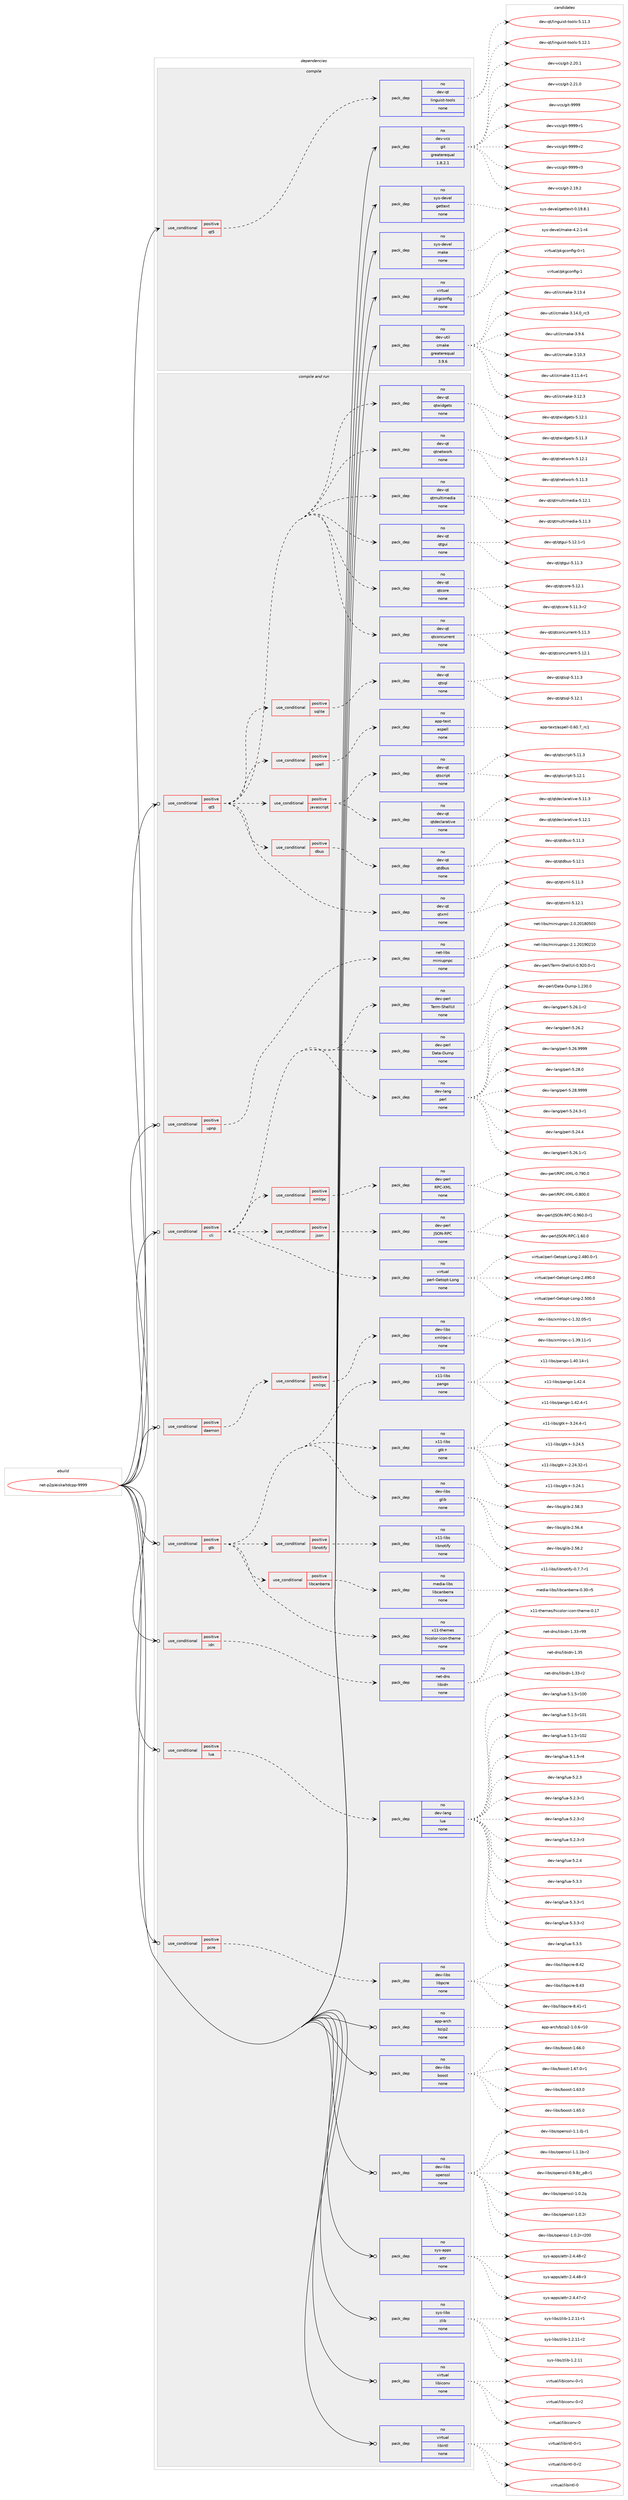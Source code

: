 digraph prolog {

# *************
# Graph options
# *************

newrank=true;
concentrate=true;
compound=true;
graph [rankdir=LR,fontname=Helvetica,fontsize=10,ranksep=1.5];#, ranksep=2.5, nodesep=0.2];
edge  [arrowhead=vee];
node  [fontname=Helvetica,fontsize=10];

# **********
# The ebuild
# **********

subgraph cluster_leftcol {
color=gray;
rank=same;
label=<<i>ebuild</i>>;
id [label="net-p2p/eiskaltdcpp-9999", color=red, width=4, href="../net-p2p/eiskaltdcpp-9999.svg"];
}

# ****************
# The dependencies
# ****************

subgraph cluster_midcol {
color=gray;
label=<<i>dependencies</i>>;
subgraph cluster_compile {
fillcolor="#eeeeee";
style=filled;
label=<<i>compile</i>>;
subgraph cond449995 {
dependency1675478 [label=<<TABLE BORDER="0" CELLBORDER="1" CELLSPACING="0" CELLPADDING="4"><TR><TD ROWSPAN="3" CELLPADDING="10">use_conditional</TD></TR><TR><TD>positive</TD></TR><TR><TD>qt5</TD></TR></TABLE>>, shape=none, color=red];
subgraph pack1198102 {
dependency1675479 [label=<<TABLE BORDER="0" CELLBORDER="1" CELLSPACING="0" CELLPADDING="4" WIDTH="220"><TR><TD ROWSPAN="6" CELLPADDING="30">pack_dep</TD></TR><TR><TD WIDTH="110">no</TD></TR><TR><TD>dev-qt</TD></TR><TR><TD>linguist-tools</TD></TR><TR><TD>none</TD></TR><TR><TD></TD></TR></TABLE>>, shape=none, color=blue];
}
dependency1675478:e -> dependency1675479:w [weight=20,style="dashed",arrowhead="vee"];
}
id:e -> dependency1675478:w [weight=20,style="solid",arrowhead="vee"];
subgraph pack1198103 {
dependency1675480 [label=<<TABLE BORDER="0" CELLBORDER="1" CELLSPACING="0" CELLPADDING="4" WIDTH="220"><TR><TD ROWSPAN="6" CELLPADDING="30">pack_dep</TD></TR><TR><TD WIDTH="110">no</TD></TR><TR><TD>dev-util</TD></TR><TR><TD>cmake</TD></TR><TR><TD>greaterequal</TD></TR><TR><TD>3.9.6</TD></TR></TABLE>>, shape=none, color=blue];
}
id:e -> dependency1675480:w [weight=20,style="solid",arrowhead="vee"];
subgraph pack1198104 {
dependency1675481 [label=<<TABLE BORDER="0" CELLBORDER="1" CELLSPACING="0" CELLPADDING="4" WIDTH="220"><TR><TD ROWSPAN="6" CELLPADDING="30">pack_dep</TD></TR><TR><TD WIDTH="110">no</TD></TR><TR><TD>dev-vcs</TD></TR><TR><TD>git</TD></TR><TR><TD>greaterequal</TD></TR><TR><TD>1.8.2.1</TD></TR></TABLE>>, shape=none, color=blue];
}
id:e -> dependency1675481:w [weight=20,style="solid",arrowhead="vee"];
subgraph pack1198105 {
dependency1675482 [label=<<TABLE BORDER="0" CELLBORDER="1" CELLSPACING="0" CELLPADDING="4" WIDTH="220"><TR><TD ROWSPAN="6" CELLPADDING="30">pack_dep</TD></TR><TR><TD WIDTH="110">no</TD></TR><TR><TD>sys-devel</TD></TR><TR><TD>gettext</TD></TR><TR><TD>none</TD></TR><TR><TD></TD></TR></TABLE>>, shape=none, color=blue];
}
id:e -> dependency1675482:w [weight=20,style="solid",arrowhead="vee"];
subgraph pack1198106 {
dependency1675483 [label=<<TABLE BORDER="0" CELLBORDER="1" CELLSPACING="0" CELLPADDING="4" WIDTH="220"><TR><TD ROWSPAN="6" CELLPADDING="30">pack_dep</TD></TR><TR><TD WIDTH="110">no</TD></TR><TR><TD>sys-devel</TD></TR><TR><TD>make</TD></TR><TR><TD>none</TD></TR><TR><TD></TD></TR></TABLE>>, shape=none, color=blue];
}
id:e -> dependency1675483:w [weight=20,style="solid",arrowhead="vee"];
subgraph pack1198107 {
dependency1675484 [label=<<TABLE BORDER="0" CELLBORDER="1" CELLSPACING="0" CELLPADDING="4" WIDTH="220"><TR><TD ROWSPAN="6" CELLPADDING="30">pack_dep</TD></TR><TR><TD WIDTH="110">no</TD></TR><TR><TD>virtual</TD></TR><TR><TD>pkgconfig</TD></TR><TR><TD>none</TD></TR><TR><TD></TD></TR></TABLE>>, shape=none, color=blue];
}
id:e -> dependency1675484:w [weight=20,style="solid",arrowhead="vee"];
}
subgraph cluster_compileandrun {
fillcolor="#eeeeee";
style=filled;
label=<<i>compile and run</i>>;
subgraph cond449996 {
dependency1675485 [label=<<TABLE BORDER="0" CELLBORDER="1" CELLSPACING="0" CELLPADDING="4"><TR><TD ROWSPAN="3" CELLPADDING="10">use_conditional</TD></TR><TR><TD>positive</TD></TR><TR><TD>cli</TD></TR></TABLE>>, shape=none, color=red];
subgraph pack1198108 {
dependency1675486 [label=<<TABLE BORDER="0" CELLBORDER="1" CELLSPACING="0" CELLPADDING="4" WIDTH="220"><TR><TD ROWSPAN="6" CELLPADDING="30">pack_dep</TD></TR><TR><TD WIDTH="110">no</TD></TR><TR><TD>dev-lang</TD></TR><TR><TD>perl</TD></TR><TR><TD>none</TD></TR><TR><TD></TD></TR></TABLE>>, shape=none, color=blue];
}
dependency1675485:e -> dependency1675486:w [weight=20,style="dashed",arrowhead="vee"];
subgraph pack1198109 {
dependency1675487 [label=<<TABLE BORDER="0" CELLBORDER="1" CELLSPACING="0" CELLPADDING="4" WIDTH="220"><TR><TD ROWSPAN="6" CELLPADDING="30">pack_dep</TD></TR><TR><TD WIDTH="110">no</TD></TR><TR><TD>dev-perl</TD></TR><TR><TD>Data-Dump</TD></TR><TR><TD>none</TD></TR><TR><TD></TD></TR></TABLE>>, shape=none, color=blue];
}
dependency1675485:e -> dependency1675487:w [weight=20,style="dashed",arrowhead="vee"];
subgraph pack1198110 {
dependency1675488 [label=<<TABLE BORDER="0" CELLBORDER="1" CELLSPACING="0" CELLPADDING="4" WIDTH="220"><TR><TD ROWSPAN="6" CELLPADDING="30">pack_dep</TD></TR><TR><TD WIDTH="110">no</TD></TR><TR><TD>dev-perl</TD></TR><TR><TD>Term-ShellUI</TD></TR><TR><TD>none</TD></TR><TR><TD></TD></TR></TABLE>>, shape=none, color=blue];
}
dependency1675485:e -> dependency1675488:w [weight=20,style="dashed",arrowhead="vee"];
subgraph pack1198111 {
dependency1675489 [label=<<TABLE BORDER="0" CELLBORDER="1" CELLSPACING="0" CELLPADDING="4" WIDTH="220"><TR><TD ROWSPAN="6" CELLPADDING="30">pack_dep</TD></TR><TR><TD WIDTH="110">no</TD></TR><TR><TD>virtual</TD></TR><TR><TD>perl-Getopt-Long</TD></TR><TR><TD>none</TD></TR><TR><TD></TD></TR></TABLE>>, shape=none, color=blue];
}
dependency1675485:e -> dependency1675489:w [weight=20,style="dashed",arrowhead="vee"];
subgraph cond449997 {
dependency1675490 [label=<<TABLE BORDER="0" CELLBORDER="1" CELLSPACING="0" CELLPADDING="4"><TR><TD ROWSPAN="3" CELLPADDING="10">use_conditional</TD></TR><TR><TD>positive</TD></TR><TR><TD>json</TD></TR></TABLE>>, shape=none, color=red];
subgraph pack1198112 {
dependency1675491 [label=<<TABLE BORDER="0" CELLBORDER="1" CELLSPACING="0" CELLPADDING="4" WIDTH="220"><TR><TD ROWSPAN="6" CELLPADDING="30">pack_dep</TD></TR><TR><TD WIDTH="110">no</TD></TR><TR><TD>dev-perl</TD></TR><TR><TD>JSON-RPC</TD></TR><TR><TD>none</TD></TR><TR><TD></TD></TR></TABLE>>, shape=none, color=blue];
}
dependency1675490:e -> dependency1675491:w [weight=20,style="dashed",arrowhead="vee"];
}
dependency1675485:e -> dependency1675490:w [weight=20,style="dashed",arrowhead="vee"];
subgraph cond449998 {
dependency1675492 [label=<<TABLE BORDER="0" CELLBORDER="1" CELLSPACING="0" CELLPADDING="4"><TR><TD ROWSPAN="3" CELLPADDING="10">use_conditional</TD></TR><TR><TD>positive</TD></TR><TR><TD>xmlrpc</TD></TR></TABLE>>, shape=none, color=red];
subgraph pack1198113 {
dependency1675493 [label=<<TABLE BORDER="0" CELLBORDER="1" CELLSPACING="0" CELLPADDING="4" WIDTH="220"><TR><TD ROWSPAN="6" CELLPADDING="30">pack_dep</TD></TR><TR><TD WIDTH="110">no</TD></TR><TR><TD>dev-perl</TD></TR><TR><TD>RPC-XML</TD></TR><TR><TD>none</TD></TR><TR><TD></TD></TR></TABLE>>, shape=none, color=blue];
}
dependency1675492:e -> dependency1675493:w [weight=20,style="dashed",arrowhead="vee"];
}
dependency1675485:e -> dependency1675492:w [weight=20,style="dashed",arrowhead="vee"];
}
id:e -> dependency1675485:w [weight=20,style="solid",arrowhead="odotvee"];
subgraph cond449999 {
dependency1675494 [label=<<TABLE BORDER="0" CELLBORDER="1" CELLSPACING="0" CELLPADDING="4"><TR><TD ROWSPAN="3" CELLPADDING="10">use_conditional</TD></TR><TR><TD>positive</TD></TR><TR><TD>daemon</TD></TR></TABLE>>, shape=none, color=red];
subgraph cond450000 {
dependency1675495 [label=<<TABLE BORDER="0" CELLBORDER="1" CELLSPACING="0" CELLPADDING="4"><TR><TD ROWSPAN="3" CELLPADDING="10">use_conditional</TD></TR><TR><TD>positive</TD></TR><TR><TD>xmlrpc</TD></TR></TABLE>>, shape=none, color=red];
subgraph pack1198114 {
dependency1675496 [label=<<TABLE BORDER="0" CELLBORDER="1" CELLSPACING="0" CELLPADDING="4" WIDTH="220"><TR><TD ROWSPAN="6" CELLPADDING="30">pack_dep</TD></TR><TR><TD WIDTH="110">no</TD></TR><TR><TD>dev-libs</TD></TR><TR><TD>xmlrpc-c</TD></TR><TR><TD>none</TD></TR><TR><TD></TD></TR></TABLE>>, shape=none, color=blue];
}
dependency1675495:e -> dependency1675496:w [weight=20,style="dashed",arrowhead="vee"];
}
dependency1675494:e -> dependency1675495:w [weight=20,style="dashed",arrowhead="vee"];
}
id:e -> dependency1675494:w [weight=20,style="solid",arrowhead="odotvee"];
subgraph cond450001 {
dependency1675497 [label=<<TABLE BORDER="0" CELLBORDER="1" CELLSPACING="0" CELLPADDING="4"><TR><TD ROWSPAN="3" CELLPADDING="10">use_conditional</TD></TR><TR><TD>positive</TD></TR><TR><TD>gtk</TD></TR></TABLE>>, shape=none, color=red];
subgraph pack1198115 {
dependency1675498 [label=<<TABLE BORDER="0" CELLBORDER="1" CELLSPACING="0" CELLPADDING="4" WIDTH="220"><TR><TD ROWSPAN="6" CELLPADDING="30">pack_dep</TD></TR><TR><TD WIDTH="110">no</TD></TR><TR><TD>dev-libs</TD></TR><TR><TD>glib</TD></TR><TR><TD>none</TD></TR><TR><TD></TD></TR></TABLE>>, shape=none, color=blue];
}
dependency1675497:e -> dependency1675498:w [weight=20,style="dashed",arrowhead="vee"];
subgraph pack1198116 {
dependency1675499 [label=<<TABLE BORDER="0" CELLBORDER="1" CELLSPACING="0" CELLPADDING="4" WIDTH="220"><TR><TD ROWSPAN="6" CELLPADDING="30">pack_dep</TD></TR><TR><TD WIDTH="110">no</TD></TR><TR><TD>x11-libs</TD></TR><TR><TD>gtk+</TD></TR><TR><TD>none</TD></TR><TR><TD></TD></TR></TABLE>>, shape=none, color=blue];
}
dependency1675497:e -> dependency1675499:w [weight=20,style="dashed",arrowhead="vee"];
subgraph pack1198117 {
dependency1675500 [label=<<TABLE BORDER="0" CELLBORDER="1" CELLSPACING="0" CELLPADDING="4" WIDTH="220"><TR><TD ROWSPAN="6" CELLPADDING="30">pack_dep</TD></TR><TR><TD WIDTH="110">no</TD></TR><TR><TD>x11-libs</TD></TR><TR><TD>pango</TD></TR><TR><TD>none</TD></TR><TR><TD></TD></TR></TABLE>>, shape=none, color=blue];
}
dependency1675497:e -> dependency1675500:w [weight=20,style="dashed",arrowhead="vee"];
subgraph pack1198118 {
dependency1675501 [label=<<TABLE BORDER="0" CELLBORDER="1" CELLSPACING="0" CELLPADDING="4" WIDTH="220"><TR><TD ROWSPAN="6" CELLPADDING="30">pack_dep</TD></TR><TR><TD WIDTH="110">no</TD></TR><TR><TD>x11-themes</TD></TR><TR><TD>hicolor-icon-theme</TD></TR><TR><TD>none</TD></TR><TR><TD></TD></TR></TABLE>>, shape=none, color=blue];
}
dependency1675497:e -> dependency1675501:w [weight=20,style="dashed",arrowhead="vee"];
subgraph cond450002 {
dependency1675502 [label=<<TABLE BORDER="0" CELLBORDER="1" CELLSPACING="0" CELLPADDING="4"><TR><TD ROWSPAN="3" CELLPADDING="10">use_conditional</TD></TR><TR><TD>positive</TD></TR><TR><TD>libcanberra</TD></TR></TABLE>>, shape=none, color=red];
subgraph pack1198119 {
dependency1675503 [label=<<TABLE BORDER="0" CELLBORDER="1" CELLSPACING="0" CELLPADDING="4" WIDTH="220"><TR><TD ROWSPAN="6" CELLPADDING="30">pack_dep</TD></TR><TR><TD WIDTH="110">no</TD></TR><TR><TD>media-libs</TD></TR><TR><TD>libcanberra</TD></TR><TR><TD>none</TD></TR><TR><TD></TD></TR></TABLE>>, shape=none, color=blue];
}
dependency1675502:e -> dependency1675503:w [weight=20,style="dashed",arrowhead="vee"];
}
dependency1675497:e -> dependency1675502:w [weight=20,style="dashed",arrowhead="vee"];
subgraph cond450003 {
dependency1675504 [label=<<TABLE BORDER="0" CELLBORDER="1" CELLSPACING="0" CELLPADDING="4"><TR><TD ROWSPAN="3" CELLPADDING="10">use_conditional</TD></TR><TR><TD>positive</TD></TR><TR><TD>libnotify</TD></TR></TABLE>>, shape=none, color=red];
subgraph pack1198120 {
dependency1675505 [label=<<TABLE BORDER="0" CELLBORDER="1" CELLSPACING="0" CELLPADDING="4" WIDTH="220"><TR><TD ROWSPAN="6" CELLPADDING="30">pack_dep</TD></TR><TR><TD WIDTH="110">no</TD></TR><TR><TD>x11-libs</TD></TR><TR><TD>libnotify</TD></TR><TR><TD>none</TD></TR><TR><TD></TD></TR></TABLE>>, shape=none, color=blue];
}
dependency1675504:e -> dependency1675505:w [weight=20,style="dashed",arrowhead="vee"];
}
dependency1675497:e -> dependency1675504:w [weight=20,style="dashed",arrowhead="vee"];
}
id:e -> dependency1675497:w [weight=20,style="solid",arrowhead="odotvee"];
subgraph cond450004 {
dependency1675506 [label=<<TABLE BORDER="0" CELLBORDER="1" CELLSPACING="0" CELLPADDING="4"><TR><TD ROWSPAN="3" CELLPADDING="10">use_conditional</TD></TR><TR><TD>positive</TD></TR><TR><TD>idn</TD></TR></TABLE>>, shape=none, color=red];
subgraph pack1198121 {
dependency1675507 [label=<<TABLE BORDER="0" CELLBORDER="1" CELLSPACING="0" CELLPADDING="4" WIDTH="220"><TR><TD ROWSPAN="6" CELLPADDING="30">pack_dep</TD></TR><TR><TD WIDTH="110">no</TD></TR><TR><TD>net-dns</TD></TR><TR><TD>libidn</TD></TR><TR><TD>none</TD></TR><TR><TD></TD></TR></TABLE>>, shape=none, color=blue];
}
dependency1675506:e -> dependency1675507:w [weight=20,style="dashed",arrowhead="vee"];
}
id:e -> dependency1675506:w [weight=20,style="solid",arrowhead="odotvee"];
subgraph cond450005 {
dependency1675508 [label=<<TABLE BORDER="0" CELLBORDER="1" CELLSPACING="0" CELLPADDING="4"><TR><TD ROWSPAN="3" CELLPADDING="10">use_conditional</TD></TR><TR><TD>positive</TD></TR><TR><TD>lua</TD></TR></TABLE>>, shape=none, color=red];
subgraph pack1198122 {
dependency1675509 [label=<<TABLE BORDER="0" CELLBORDER="1" CELLSPACING="0" CELLPADDING="4" WIDTH="220"><TR><TD ROWSPAN="6" CELLPADDING="30">pack_dep</TD></TR><TR><TD WIDTH="110">no</TD></TR><TR><TD>dev-lang</TD></TR><TR><TD>lua</TD></TR><TR><TD>none</TD></TR><TR><TD></TD></TR></TABLE>>, shape=none, color=blue];
}
dependency1675508:e -> dependency1675509:w [weight=20,style="dashed",arrowhead="vee"];
}
id:e -> dependency1675508:w [weight=20,style="solid",arrowhead="odotvee"];
subgraph cond450006 {
dependency1675510 [label=<<TABLE BORDER="0" CELLBORDER="1" CELLSPACING="0" CELLPADDING="4"><TR><TD ROWSPAN="3" CELLPADDING="10">use_conditional</TD></TR><TR><TD>positive</TD></TR><TR><TD>pcre</TD></TR></TABLE>>, shape=none, color=red];
subgraph pack1198123 {
dependency1675511 [label=<<TABLE BORDER="0" CELLBORDER="1" CELLSPACING="0" CELLPADDING="4" WIDTH="220"><TR><TD ROWSPAN="6" CELLPADDING="30">pack_dep</TD></TR><TR><TD WIDTH="110">no</TD></TR><TR><TD>dev-libs</TD></TR><TR><TD>libpcre</TD></TR><TR><TD>none</TD></TR><TR><TD></TD></TR></TABLE>>, shape=none, color=blue];
}
dependency1675510:e -> dependency1675511:w [weight=20,style="dashed",arrowhead="vee"];
}
id:e -> dependency1675510:w [weight=20,style="solid",arrowhead="odotvee"];
subgraph cond450007 {
dependency1675512 [label=<<TABLE BORDER="0" CELLBORDER="1" CELLSPACING="0" CELLPADDING="4"><TR><TD ROWSPAN="3" CELLPADDING="10">use_conditional</TD></TR><TR><TD>positive</TD></TR><TR><TD>qt5</TD></TR></TABLE>>, shape=none, color=red];
subgraph pack1198124 {
dependency1675513 [label=<<TABLE BORDER="0" CELLBORDER="1" CELLSPACING="0" CELLPADDING="4" WIDTH="220"><TR><TD ROWSPAN="6" CELLPADDING="30">pack_dep</TD></TR><TR><TD WIDTH="110">no</TD></TR><TR><TD>dev-qt</TD></TR><TR><TD>qtconcurrent</TD></TR><TR><TD>none</TD></TR><TR><TD></TD></TR></TABLE>>, shape=none, color=blue];
}
dependency1675512:e -> dependency1675513:w [weight=20,style="dashed",arrowhead="vee"];
subgraph pack1198125 {
dependency1675514 [label=<<TABLE BORDER="0" CELLBORDER="1" CELLSPACING="0" CELLPADDING="4" WIDTH="220"><TR><TD ROWSPAN="6" CELLPADDING="30">pack_dep</TD></TR><TR><TD WIDTH="110">no</TD></TR><TR><TD>dev-qt</TD></TR><TR><TD>qtcore</TD></TR><TR><TD>none</TD></TR><TR><TD></TD></TR></TABLE>>, shape=none, color=blue];
}
dependency1675512:e -> dependency1675514:w [weight=20,style="dashed",arrowhead="vee"];
subgraph pack1198126 {
dependency1675515 [label=<<TABLE BORDER="0" CELLBORDER="1" CELLSPACING="0" CELLPADDING="4" WIDTH="220"><TR><TD ROWSPAN="6" CELLPADDING="30">pack_dep</TD></TR><TR><TD WIDTH="110">no</TD></TR><TR><TD>dev-qt</TD></TR><TR><TD>qtgui</TD></TR><TR><TD>none</TD></TR><TR><TD></TD></TR></TABLE>>, shape=none, color=blue];
}
dependency1675512:e -> dependency1675515:w [weight=20,style="dashed",arrowhead="vee"];
subgraph pack1198127 {
dependency1675516 [label=<<TABLE BORDER="0" CELLBORDER="1" CELLSPACING="0" CELLPADDING="4" WIDTH="220"><TR><TD ROWSPAN="6" CELLPADDING="30">pack_dep</TD></TR><TR><TD WIDTH="110">no</TD></TR><TR><TD>dev-qt</TD></TR><TR><TD>qtmultimedia</TD></TR><TR><TD>none</TD></TR><TR><TD></TD></TR></TABLE>>, shape=none, color=blue];
}
dependency1675512:e -> dependency1675516:w [weight=20,style="dashed",arrowhead="vee"];
subgraph pack1198128 {
dependency1675517 [label=<<TABLE BORDER="0" CELLBORDER="1" CELLSPACING="0" CELLPADDING="4" WIDTH="220"><TR><TD ROWSPAN="6" CELLPADDING="30">pack_dep</TD></TR><TR><TD WIDTH="110">no</TD></TR><TR><TD>dev-qt</TD></TR><TR><TD>qtnetwork</TD></TR><TR><TD>none</TD></TR><TR><TD></TD></TR></TABLE>>, shape=none, color=blue];
}
dependency1675512:e -> dependency1675517:w [weight=20,style="dashed",arrowhead="vee"];
subgraph pack1198129 {
dependency1675518 [label=<<TABLE BORDER="0" CELLBORDER="1" CELLSPACING="0" CELLPADDING="4" WIDTH="220"><TR><TD ROWSPAN="6" CELLPADDING="30">pack_dep</TD></TR><TR><TD WIDTH="110">no</TD></TR><TR><TD>dev-qt</TD></TR><TR><TD>qtwidgets</TD></TR><TR><TD>none</TD></TR><TR><TD></TD></TR></TABLE>>, shape=none, color=blue];
}
dependency1675512:e -> dependency1675518:w [weight=20,style="dashed",arrowhead="vee"];
subgraph pack1198130 {
dependency1675519 [label=<<TABLE BORDER="0" CELLBORDER="1" CELLSPACING="0" CELLPADDING="4" WIDTH="220"><TR><TD ROWSPAN="6" CELLPADDING="30">pack_dep</TD></TR><TR><TD WIDTH="110">no</TD></TR><TR><TD>dev-qt</TD></TR><TR><TD>qtxml</TD></TR><TR><TD>none</TD></TR><TR><TD></TD></TR></TABLE>>, shape=none, color=blue];
}
dependency1675512:e -> dependency1675519:w [weight=20,style="dashed",arrowhead="vee"];
subgraph cond450008 {
dependency1675520 [label=<<TABLE BORDER="0" CELLBORDER="1" CELLSPACING="0" CELLPADDING="4"><TR><TD ROWSPAN="3" CELLPADDING="10">use_conditional</TD></TR><TR><TD>positive</TD></TR><TR><TD>dbus</TD></TR></TABLE>>, shape=none, color=red];
subgraph pack1198131 {
dependency1675521 [label=<<TABLE BORDER="0" CELLBORDER="1" CELLSPACING="0" CELLPADDING="4" WIDTH="220"><TR><TD ROWSPAN="6" CELLPADDING="30">pack_dep</TD></TR><TR><TD WIDTH="110">no</TD></TR><TR><TD>dev-qt</TD></TR><TR><TD>qtdbus</TD></TR><TR><TD>none</TD></TR><TR><TD></TD></TR></TABLE>>, shape=none, color=blue];
}
dependency1675520:e -> dependency1675521:w [weight=20,style="dashed",arrowhead="vee"];
}
dependency1675512:e -> dependency1675520:w [weight=20,style="dashed",arrowhead="vee"];
subgraph cond450009 {
dependency1675522 [label=<<TABLE BORDER="0" CELLBORDER="1" CELLSPACING="0" CELLPADDING="4"><TR><TD ROWSPAN="3" CELLPADDING="10">use_conditional</TD></TR><TR><TD>positive</TD></TR><TR><TD>javascript</TD></TR></TABLE>>, shape=none, color=red];
subgraph pack1198132 {
dependency1675523 [label=<<TABLE BORDER="0" CELLBORDER="1" CELLSPACING="0" CELLPADDING="4" WIDTH="220"><TR><TD ROWSPAN="6" CELLPADDING="30">pack_dep</TD></TR><TR><TD WIDTH="110">no</TD></TR><TR><TD>dev-qt</TD></TR><TR><TD>qtdeclarative</TD></TR><TR><TD>none</TD></TR><TR><TD></TD></TR></TABLE>>, shape=none, color=blue];
}
dependency1675522:e -> dependency1675523:w [weight=20,style="dashed",arrowhead="vee"];
subgraph pack1198133 {
dependency1675524 [label=<<TABLE BORDER="0" CELLBORDER="1" CELLSPACING="0" CELLPADDING="4" WIDTH="220"><TR><TD ROWSPAN="6" CELLPADDING="30">pack_dep</TD></TR><TR><TD WIDTH="110">no</TD></TR><TR><TD>dev-qt</TD></TR><TR><TD>qtscript</TD></TR><TR><TD>none</TD></TR><TR><TD></TD></TR></TABLE>>, shape=none, color=blue];
}
dependency1675522:e -> dependency1675524:w [weight=20,style="dashed",arrowhead="vee"];
}
dependency1675512:e -> dependency1675522:w [weight=20,style="dashed",arrowhead="vee"];
subgraph cond450010 {
dependency1675525 [label=<<TABLE BORDER="0" CELLBORDER="1" CELLSPACING="0" CELLPADDING="4"><TR><TD ROWSPAN="3" CELLPADDING="10">use_conditional</TD></TR><TR><TD>positive</TD></TR><TR><TD>spell</TD></TR></TABLE>>, shape=none, color=red];
subgraph pack1198134 {
dependency1675526 [label=<<TABLE BORDER="0" CELLBORDER="1" CELLSPACING="0" CELLPADDING="4" WIDTH="220"><TR><TD ROWSPAN="6" CELLPADDING="30">pack_dep</TD></TR><TR><TD WIDTH="110">no</TD></TR><TR><TD>app-text</TD></TR><TR><TD>aspell</TD></TR><TR><TD>none</TD></TR><TR><TD></TD></TR></TABLE>>, shape=none, color=blue];
}
dependency1675525:e -> dependency1675526:w [weight=20,style="dashed",arrowhead="vee"];
}
dependency1675512:e -> dependency1675525:w [weight=20,style="dashed",arrowhead="vee"];
subgraph cond450011 {
dependency1675527 [label=<<TABLE BORDER="0" CELLBORDER="1" CELLSPACING="0" CELLPADDING="4"><TR><TD ROWSPAN="3" CELLPADDING="10">use_conditional</TD></TR><TR><TD>positive</TD></TR><TR><TD>sqlite</TD></TR></TABLE>>, shape=none, color=red];
subgraph pack1198135 {
dependency1675528 [label=<<TABLE BORDER="0" CELLBORDER="1" CELLSPACING="0" CELLPADDING="4" WIDTH="220"><TR><TD ROWSPAN="6" CELLPADDING="30">pack_dep</TD></TR><TR><TD WIDTH="110">no</TD></TR><TR><TD>dev-qt</TD></TR><TR><TD>qtsql</TD></TR><TR><TD>none</TD></TR><TR><TD></TD></TR></TABLE>>, shape=none, color=blue];
}
dependency1675527:e -> dependency1675528:w [weight=20,style="dashed",arrowhead="vee"];
}
dependency1675512:e -> dependency1675527:w [weight=20,style="dashed",arrowhead="vee"];
}
id:e -> dependency1675512:w [weight=20,style="solid",arrowhead="odotvee"];
subgraph cond450012 {
dependency1675529 [label=<<TABLE BORDER="0" CELLBORDER="1" CELLSPACING="0" CELLPADDING="4"><TR><TD ROWSPAN="3" CELLPADDING="10">use_conditional</TD></TR><TR><TD>positive</TD></TR><TR><TD>upnp</TD></TR></TABLE>>, shape=none, color=red];
subgraph pack1198136 {
dependency1675530 [label=<<TABLE BORDER="0" CELLBORDER="1" CELLSPACING="0" CELLPADDING="4" WIDTH="220"><TR><TD ROWSPAN="6" CELLPADDING="30">pack_dep</TD></TR><TR><TD WIDTH="110">no</TD></TR><TR><TD>net-libs</TD></TR><TR><TD>miniupnpc</TD></TR><TR><TD>none</TD></TR><TR><TD></TD></TR></TABLE>>, shape=none, color=blue];
}
dependency1675529:e -> dependency1675530:w [weight=20,style="dashed",arrowhead="vee"];
}
id:e -> dependency1675529:w [weight=20,style="solid",arrowhead="odotvee"];
subgraph pack1198137 {
dependency1675531 [label=<<TABLE BORDER="0" CELLBORDER="1" CELLSPACING="0" CELLPADDING="4" WIDTH="220"><TR><TD ROWSPAN="6" CELLPADDING="30">pack_dep</TD></TR><TR><TD WIDTH="110">no</TD></TR><TR><TD>app-arch</TD></TR><TR><TD>bzip2</TD></TR><TR><TD>none</TD></TR><TR><TD></TD></TR></TABLE>>, shape=none, color=blue];
}
id:e -> dependency1675531:w [weight=20,style="solid",arrowhead="odotvee"];
subgraph pack1198138 {
dependency1675532 [label=<<TABLE BORDER="0" CELLBORDER="1" CELLSPACING="0" CELLPADDING="4" WIDTH="220"><TR><TD ROWSPAN="6" CELLPADDING="30">pack_dep</TD></TR><TR><TD WIDTH="110">no</TD></TR><TR><TD>dev-libs</TD></TR><TR><TD>boost</TD></TR><TR><TD>none</TD></TR><TR><TD></TD></TR></TABLE>>, shape=none, color=blue];
}
id:e -> dependency1675532:w [weight=20,style="solid",arrowhead="odotvee"];
subgraph pack1198139 {
dependency1675533 [label=<<TABLE BORDER="0" CELLBORDER="1" CELLSPACING="0" CELLPADDING="4" WIDTH="220"><TR><TD ROWSPAN="6" CELLPADDING="30">pack_dep</TD></TR><TR><TD WIDTH="110">no</TD></TR><TR><TD>dev-libs</TD></TR><TR><TD>openssl</TD></TR><TR><TD>none</TD></TR><TR><TD></TD></TR></TABLE>>, shape=none, color=blue];
}
id:e -> dependency1675533:w [weight=20,style="solid",arrowhead="odotvee"];
subgraph pack1198140 {
dependency1675534 [label=<<TABLE BORDER="0" CELLBORDER="1" CELLSPACING="0" CELLPADDING="4" WIDTH="220"><TR><TD ROWSPAN="6" CELLPADDING="30">pack_dep</TD></TR><TR><TD WIDTH="110">no</TD></TR><TR><TD>sys-apps</TD></TR><TR><TD>attr</TD></TR><TR><TD>none</TD></TR><TR><TD></TD></TR></TABLE>>, shape=none, color=blue];
}
id:e -> dependency1675534:w [weight=20,style="solid",arrowhead="odotvee"];
subgraph pack1198141 {
dependency1675535 [label=<<TABLE BORDER="0" CELLBORDER="1" CELLSPACING="0" CELLPADDING="4" WIDTH="220"><TR><TD ROWSPAN="6" CELLPADDING="30">pack_dep</TD></TR><TR><TD WIDTH="110">no</TD></TR><TR><TD>sys-libs</TD></TR><TR><TD>zlib</TD></TR><TR><TD>none</TD></TR><TR><TD></TD></TR></TABLE>>, shape=none, color=blue];
}
id:e -> dependency1675535:w [weight=20,style="solid",arrowhead="odotvee"];
subgraph pack1198142 {
dependency1675536 [label=<<TABLE BORDER="0" CELLBORDER="1" CELLSPACING="0" CELLPADDING="4" WIDTH="220"><TR><TD ROWSPAN="6" CELLPADDING="30">pack_dep</TD></TR><TR><TD WIDTH="110">no</TD></TR><TR><TD>virtual</TD></TR><TR><TD>libiconv</TD></TR><TR><TD>none</TD></TR><TR><TD></TD></TR></TABLE>>, shape=none, color=blue];
}
id:e -> dependency1675536:w [weight=20,style="solid",arrowhead="odotvee"];
subgraph pack1198143 {
dependency1675537 [label=<<TABLE BORDER="0" CELLBORDER="1" CELLSPACING="0" CELLPADDING="4" WIDTH="220"><TR><TD ROWSPAN="6" CELLPADDING="30">pack_dep</TD></TR><TR><TD WIDTH="110">no</TD></TR><TR><TD>virtual</TD></TR><TR><TD>libintl</TD></TR><TR><TD>none</TD></TR><TR><TD></TD></TR></TABLE>>, shape=none, color=blue];
}
id:e -> dependency1675537:w [weight=20,style="solid",arrowhead="odotvee"];
}
subgraph cluster_run {
fillcolor="#eeeeee";
style=filled;
label=<<i>run</i>>;
}
}

# **************
# The candidates
# **************

subgraph cluster_choices {
rank=same;
color=gray;
label=<<i>candidates</i>>;

subgraph choice1198102 {
color=black;
nodesep=1;
choice10010111845113116471081051101031171051151164511611111110811545534649494651 [label="dev-qt/linguist-tools-5.11.3", color=red, width=4,href="../dev-qt/linguist-tools-5.11.3.svg"];
choice10010111845113116471081051101031171051151164511611111110811545534649504649 [label="dev-qt/linguist-tools-5.12.1", color=red, width=4,href="../dev-qt/linguist-tools-5.12.1.svg"];
dependency1675479:e -> choice10010111845113116471081051101031171051151164511611111110811545534649494651:w [style=dotted,weight="100"];
dependency1675479:e -> choice10010111845113116471081051101031171051151164511611111110811545534649504649:w [style=dotted,weight="100"];
}
subgraph choice1198103 {
color=black;
nodesep=1;
choice1001011184511711610510847991099710710145514649484651 [label="dev-util/cmake-3.10.3", color=red, width=4,href="../dev-util/cmake-3.10.3.svg"];
choice10010111845117116105108479910997107101455146494946524511449 [label="dev-util/cmake-3.11.4-r1", color=red, width=4,href="../dev-util/cmake-3.11.4-r1.svg"];
choice1001011184511711610510847991099710710145514649504651 [label="dev-util/cmake-3.12.3", color=red, width=4,href="../dev-util/cmake-3.12.3.svg"];
choice1001011184511711610510847991099710710145514649514652 [label="dev-util/cmake-3.13.4", color=red, width=4,href="../dev-util/cmake-3.13.4.svg"];
choice1001011184511711610510847991099710710145514649524648951149951 [label="dev-util/cmake-3.14.0_rc3", color=red, width=4,href="../dev-util/cmake-3.14.0_rc3.svg"];
choice10010111845117116105108479910997107101455146574654 [label="dev-util/cmake-3.9.6", color=red, width=4,href="../dev-util/cmake-3.9.6.svg"];
dependency1675480:e -> choice1001011184511711610510847991099710710145514649484651:w [style=dotted,weight="100"];
dependency1675480:e -> choice10010111845117116105108479910997107101455146494946524511449:w [style=dotted,weight="100"];
dependency1675480:e -> choice1001011184511711610510847991099710710145514649504651:w [style=dotted,weight="100"];
dependency1675480:e -> choice1001011184511711610510847991099710710145514649514652:w [style=dotted,weight="100"];
dependency1675480:e -> choice1001011184511711610510847991099710710145514649524648951149951:w [style=dotted,weight="100"];
dependency1675480:e -> choice10010111845117116105108479910997107101455146574654:w [style=dotted,weight="100"];
}
subgraph choice1198104 {
color=black;
nodesep=1;
choice10010111845118991154710310511645504649574650 [label="dev-vcs/git-2.19.2", color=red, width=4,href="../dev-vcs/git-2.19.2.svg"];
choice10010111845118991154710310511645504650484649 [label="dev-vcs/git-2.20.1", color=red, width=4,href="../dev-vcs/git-2.20.1.svg"];
choice10010111845118991154710310511645504650494648 [label="dev-vcs/git-2.21.0", color=red, width=4,href="../dev-vcs/git-2.21.0.svg"];
choice1001011184511899115471031051164557575757 [label="dev-vcs/git-9999", color=red, width=4,href="../dev-vcs/git-9999.svg"];
choice10010111845118991154710310511645575757574511449 [label="dev-vcs/git-9999-r1", color=red, width=4,href="../dev-vcs/git-9999-r1.svg"];
choice10010111845118991154710310511645575757574511450 [label="dev-vcs/git-9999-r2", color=red, width=4,href="../dev-vcs/git-9999-r2.svg"];
choice10010111845118991154710310511645575757574511451 [label="dev-vcs/git-9999-r3", color=red, width=4,href="../dev-vcs/git-9999-r3.svg"];
dependency1675481:e -> choice10010111845118991154710310511645504649574650:w [style=dotted,weight="100"];
dependency1675481:e -> choice10010111845118991154710310511645504650484649:w [style=dotted,weight="100"];
dependency1675481:e -> choice10010111845118991154710310511645504650494648:w [style=dotted,weight="100"];
dependency1675481:e -> choice1001011184511899115471031051164557575757:w [style=dotted,weight="100"];
dependency1675481:e -> choice10010111845118991154710310511645575757574511449:w [style=dotted,weight="100"];
dependency1675481:e -> choice10010111845118991154710310511645575757574511450:w [style=dotted,weight="100"];
dependency1675481:e -> choice10010111845118991154710310511645575757574511451:w [style=dotted,weight="100"];
}
subgraph choice1198105 {
color=black;
nodesep=1;
choice1151211154510010111810110847103101116116101120116454846495746564649 [label="sys-devel/gettext-0.19.8.1", color=red, width=4,href="../sys-devel/gettext-0.19.8.1.svg"];
dependency1675482:e -> choice1151211154510010111810110847103101116116101120116454846495746564649:w [style=dotted,weight="100"];
}
subgraph choice1198106 {
color=black;
nodesep=1;
choice1151211154510010111810110847109971071014552465046494511452 [label="sys-devel/make-4.2.1-r4", color=red, width=4,href="../sys-devel/make-4.2.1-r4.svg"];
dependency1675483:e -> choice1151211154510010111810110847109971071014552465046494511452:w [style=dotted,weight="100"];
}
subgraph choice1198107 {
color=black;
nodesep=1;
choice11810511411611797108471121071039911111010210510345484511449 [label="virtual/pkgconfig-0-r1", color=red, width=4,href="../virtual/pkgconfig-0-r1.svg"];
choice1181051141161179710847112107103991111101021051034549 [label="virtual/pkgconfig-1", color=red, width=4,href="../virtual/pkgconfig-1.svg"];
dependency1675484:e -> choice11810511411611797108471121071039911111010210510345484511449:w [style=dotted,weight="100"];
dependency1675484:e -> choice1181051141161179710847112107103991111101021051034549:w [style=dotted,weight="100"];
}
subgraph choice1198108 {
color=black;
nodesep=1;
choice100101118451089711010347112101114108455346505246514511449 [label="dev-lang/perl-5.24.3-r1", color=red, width=4,href="../dev-lang/perl-5.24.3-r1.svg"];
choice10010111845108971101034711210111410845534650524652 [label="dev-lang/perl-5.24.4", color=red, width=4,href="../dev-lang/perl-5.24.4.svg"];
choice100101118451089711010347112101114108455346505446494511449 [label="dev-lang/perl-5.26.1-r1", color=red, width=4,href="../dev-lang/perl-5.26.1-r1.svg"];
choice100101118451089711010347112101114108455346505446494511450 [label="dev-lang/perl-5.26.1-r2", color=red, width=4,href="../dev-lang/perl-5.26.1-r2.svg"];
choice10010111845108971101034711210111410845534650544650 [label="dev-lang/perl-5.26.2", color=red, width=4,href="../dev-lang/perl-5.26.2.svg"];
choice10010111845108971101034711210111410845534650544657575757 [label="dev-lang/perl-5.26.9999", color=red, width=4,href="../dev-lang/perl-5.26.9999.svg"];
choice10010111845108971101034711210111410845534650564648 [label="dev-lang/perl-5.28.0", color=red, width=4,href="../dev-lang/perl-5.28.0.svg"];
choice10010111845108971101034711210111410845534650564657575757 [label="dev-lang/perl-5.28.9999", color=red, width=4,href="../dev-lang/perl-5.28.9999.svg"];
dependency1675486:e -> choice100101118451089711010347112101114108455346505246514511449:w [style=dotted,weight="100"];
dependency1675486:e -> choice10010111845108971101034711210111410845534650524652:w [style=dotted,weight="100"];
dependency1675486:e -> choice100101118451089711010347112101114108455346505446494511449:w [style=dotted,weight="100"];
dependency1675486:e -> choice100101118451089711010347112101114108455346505446494511450:w [style=dotted,weight="100"];
dependency1675486:e -> choice10010111845108971101034711210111410845534650544650:w [style=dotted,weight="100"];
dependency1675486:e -> choice10010111845108971101034711210111410845534650544657575757:w [style=dotted,weight="100"];
dependency1675486:e -> choice10010111845108971101034711210111410845534650564648:w [style=dotted,weight="100"];
dependency1675486:e -> choice10010111845108971101034711210111410845534650564657575757:w [style=dotted,weight="100"];
}
subgraph choice1198109 {
color=black;
nodesep=1;
choice100101118451121011141084768971169745681171091124549465051484648 [label="dev-perl/Data-Dump-1.230.0", color=red, width=4,href="../dev-perl/Data-Dump-1.230.0.svg"];
dependency1675487:e -> choice100101118451121011141084768971169745681171091124549465051484648:w [style=dotted,weight="100"];
}
subgraph choice1198110 {
color=black;
nodesep=1;
choice1001011184511210111410847841011141094583104101108108857345484657504846484511449 [label="dev-perl/Term-ShellUI-0.920.0-r1", color=red, width=4,href="../dev-perl/Term-ShellUI-0.920.0-r1.svg"];
dependency1675488:e -> choice1001011184511210111410847841011141094583104101108108857345484657504846484511449:w [style=dotted,weight="100"];
}
subgraph choice1198111 {
color=black;
nodesep=1;
choice11810511411611797108471121011141084571101116111112116457611111010345504652564846484511449 [label="virtual/perl-Getopt-Long-2.480.0-r1", color=red, width=4,href="../virtual/perl-Getopt-Long-2.480.0-r1.svg"];
choice1181051141161179710847112101114108457110111611111211645761111101034550465257484648 [label="virtual/perl-Getopt-Long-2.490.0", color=red, width=4,href="../virtual/perl-Getopt-Long-2.490.0.svg"];
choice1181051141161179710847112101114108457110111611111211645761111101034550465348484648 [label="virtual/perl-Getopt-Long-2.500.0", color=red, width=4,href="../virtual/perl-Getopt-Long-2.500.0.svg"];
dependency1675489:e -> choice11810511411611797108471121011141084571101116111112116457611111010345504652564846484511449:w [style=dotted,weight="100"];
dependency1675489:e -> choice1181051141161179710847112101114108457110111611111211645761111101034550465257484648:w [style=dotted,weight="100"];
dependency1675489:e -> choice1181051141161179710847112101114108457110111611111211645761111101034550465348484648:w [style=dotted,weight="100"];
}
subgraph choice1198112 {
color=black;
nodesep=1;
choice1001011184511210111410847748379784582806745484657544846484511449 [label="dev-perl/JSON-RPC-0.960.0-r1", color=red, width=4,href="../dev-perl/JSON-RPC-0.960.0-r1.svg"];
choice1001011184511210111410847748379784582806745494654484648 [label="dev-perl/JSON-RPC-1.60.0", color=red, width=4,href="../dev-perl/JSON-RPC-1.60.0.svg"];
dependency1675491:e -> choice1001011184511210111410847748379784582806745484657544846484511449:w [style=dotted,weight="100"];
dependency1675491:e -> choice1001011184511210111410847748379784582806745494654484648:w [style=dotted,weight="100"];
}
subgraph choice1198113 {
color=black;
nodesep=1;
choice1001011184511210111410847828067458877764548465557484648 [label="dev-perl/RPC-XML-0.790.0", color=red, width=4,href="../dev-perl/RPC-XML-0.790.0.svg"];
choice1001011184511210111410847828067458877764548465648484648 [label="dev-perl/RPC-XML-0.800.0", color=red, width=4,href="../dev-perl/RPC-XML-0.800.0.svg"];
dependency1675493:e -> choice1001011184511210111410847828067458877764548465557484648:w [style=dotted,weight="100"];
dependency1675493:e -> choice1001011184511210111410847828067458877764548465648484648:w [style=dotted,weight="100"];
}
subgraph choice1198114 {
color=black;
nodesep=1;
choice10010111845108105981154712010910811411299459945494651504648534511449 [label="dev-libs/xmlrpc-c-1.32.05-r1", color=red, width=4,href="../dev-libs/xmlrpc-c-1.32.05-r1.svg"];
choice10010111845108105981154712010910811411299459945494651574649494511449 [label="dev-libs/xmlrpc-c-1.39.11-r1", color=red, width=4,href="../dev-libs/xmlrpc-c-1.39.11-r1.svg"];
dependency1675496:e -> choice10010111845108105981154712010910811411299459945494651504648534511449:w [style=dotted,weight="100"];
dependency1675496:e -> choice10010111845108105981154712010910811411299459945494651574649494511449:w [style=dotted,weight="100"];
}
subgraph choice1198115 {
color=black;
nodesep=1;
choice1001011184510810598115471031081059845504653544652 [label="dev-libs/glib-2.56.4", color=red, width=4,href="../dev-libs/glib-2.56.4.svg"];
choice1001011184510810598115471031081059845504653564650 [label="dev-libs/glib-2.58.2", color=red, width=4,href="../dev-libs/glib-2.58.2.svg"];
choice1001011184510810598115471031081059845504653564651 [label="dev-libs/glib-2.58.3", color=red, width=4,href="../dev-libs/glib-2.58.3.svg"];
dependency1675498:e -> choice1001011184510810598115471031081059845504653544652:w [style=dotted,weight="100"];
dependency1675498:e -> choice1001011184510810598115471031081059845504653564650:w [style=dotted,weight="100"];
dependency1675498:e -> choice1001011184510810598115471031081059845504653564651:w [style=dotted,weight="100"];
}
subgraph choice1198116 {
color=black;
nodesep=1;
choice12049494510810598115471031161074345504650524651504511449 [label="x11-libs/gtk+-2.24.32-r1", color=red, width=4,href="../x11-libs/gtk+-2.24.32-r1.svg"];
choice12049494510810598115471031161074345514650524649 [label="x11-libs/gtk+-3.24.1", color=red, width=4,href="../x11-libs/gtk+-3.24.1.svg"];
choice120494945108105981154710311610743455146505246524511449 [label="x11-libs/gtk+-3.24.4-r1", color=red, width=4,href="../x11-libs/gtk+-3.24.4-r1.svg"];
choice12049494510810598115471031161074345514650524653 [label="x11-libs/gtk+-3.24.5", color=red, width=4,href="../x11-libs/gtk+-3.24.5.svg"];
dependency1675499:e -> choice12049494510810598115471031161074345504650524651504511449:w [style=dotted,weight="100"];
dependency1675499:e -> choice12049494510810598115471031161074345514650524649:w [style=dotted,weight="100"];
dependency1675499:e -> choice120494945108105981154710311610743455146505246524511449:w [style=dotted,weight="100"];
dependency1675499:e -> choice12049494510810598115471031161074345514650524653:w [style=dotted,weight="100"];
}
subgraph choice1198117 {
color=black;
nodesep=1;
choice12049494510810598115471129711010311145494652484649524511449 [label="x11-libs/pango-1.40.14-r1", color=red, width=4,href="../x11-libs/pango-1.40.14-r1.svg"];
choice12049494510810598115471129711010311145494652504652 [label="x11-libs/pango-1.42.4", color=red, width=4,href="../x11-libs/pango-1.42.4.svg"];
choice120494945108105981154711297110103111454946525046524511449 [label="x11-libs/pango-1.42.4-r1", color=red, width=4,href="../x11-libs/pango-1.42.4-r1.svg"];
dependency1675500:e -> choice12049494510810598115471129711010311145494652484649524511449:w [style=dotted,weight="100"];
dependency1675500:e -> choice12049494510810598115471129711010311145494652504652:w [style=dotted,weight="100"];
dependency1675500:e -> choice120494945108105981154711297110103111454946525046524511449:w [style=dotted,weight="100"];
}
subgraph choice1198118 {
color=black;
nodesep=1;
choice12049494511610410110910111547104105991111081111144510599111110451161041011091014548464955 [label="x11-themes/hicolor-icon-theme-0.17", color=red, width=4,href="../x11-themes/hicolor-icon-theme-0.17.svg"];
dependency1675501:e -> choice12049494511610410110910111547104105991111081111144510599111110451161041011091014548464955:w [style=dotted,weight="100"];
}
subgraph choice1198119 {
color=black;
nodesep=1;
choice10910110010597451081059811547108105989997110981011141149745484651484511453 [label="media-libs/libcanberra-0.30-r5", color=red, width=4,href="../media-libs/libcanberra-0.30-r5.svg"];
dependency1675503:e -> choice10910110010597451081059811547108105989997110981011141149745484651484511453:w [style=dotted,weight="100"];
}
subgraph choice1198120 {
color=black;
nodesep=1;
choice1204949451081059811547108105981101111161051021214548465546554511449 [label="x11-libs/libnotify-0.7.7-r1", color=red, width=4,href="../x11-libs/libnotify-0.7.7-r1.svg"];
dependency1675505:e -> choice1204949451081059811547108105981101111161051021214548465546554511449:w [style=dotted,weight="100"];
}
subgraph choice1198121 {
color=black;
nodesep=1;
choice11010111645100110115471081059810510011045494651514511450 [label="net-dns/libidn-1.33-r2", color=red, width=4,href="../net-dns/libidn-1.33-r2.svg"];
choice1101011164510011011547108105981051001104549465151451145757 [label="net-dns/libidn-1.33-r99", color=red, width=4,href="../net-dns/libidn-1.33-r99.svg"];
choice1101011164510011011547108105981051001104549465153 [label="net-dns/libidn-1.35", color=red, width=4,href="../net-dns/libidn-1.35.svg"];
dependency1675507:e -> choice11010111645100110115471081059810510011045494651514511450:w [style=dotted,weight="100"];
dependency1675507:e -> choice1101011164510011011547108105981051001104549465151451145757:w [style=dotted,weight="100"];
dependency1675507:e -> choice1101011164510011011547108105981051001104549465153:w [style=dotted,weight="100"];
}
subgraph choice1198122 {
color=black;
nodesep=1;
choice1001011184510897110103471081179745534649465345114494848 [label="dev-lang/lua-5.1.5-r100", color=red, width=4,href="../dev-lang/lua-5.1.5-r100.svg"];
choice1001011184510897110103471081179745534649465345114494849 [label="dev-lang/lua-5.1.5-r101", color=red, width=4,href="../dev-lang/lua-5.1.5-r101.svg"];
choice1001011184510897110103471081179745534649465345114494850 [label="dev-lang/lua-5.1.5-r102", color=red, width=4,href="../dev-lang/lua-5.1.5-r102.svg"];
choice100101118451089711010347108117974553464946534511452 [label="dev-lang/lua-5.1.5-r4", color=red, width=4,href="../dev-lang/lua-5.1.5-r4.svg"];
choice10010111845108971101034710811797455346504651 [label="dev-lang/lua-5.2.3", color=red, width=4,href="../dev-lang/lua-5.2.3.svg"];
choice100101118451089711010347108117974553465046514511449 [label="dev-lang/lua-5.2.3-r1", color=red, width=4,href="../dev-lang/lua-5.2.3-r1.svg"];
choice100101118451089711010347108117974553465046514511450 [label="dev-lang/lua-5.2.3-r2", color=red, width=4,href="../dev-lang/lua-5.2.3-r2.svg"];
choice100101118451089711010347108117974553465046514511451 [label="dev-lang/lua-5.2.3-r3", color=red, width=4,href="../dev-lang/lua-5.2.3-r3.svg"];
choice10010111845108971101034710811797455346504652 [label="dev-lang/lua-5.2.4", color=red, width=4,href="../dev-lang/lua-5.2.4.svg"];
choice10010111845108971101034710811797455346514651 [label="dev-lang/lua-5.3.3", color=red, width=4,href="../dev-lang/lua-5.3.3.svg"];
choice100101118451089711010347108117974553465146514511449 [label="dev-lang/lua-5.3.3-r1", color=red, width=4,href="../dev-lang/lua-5.3.3-r1.svg"];
choice100101118451089711010347108117974553465146514511450 [label="dev-lang/lua-5.3.3-r2", color=red, width=4,href="../dev-lang/lua-5.3.3-r2.svg"];
choice10010111845108971101034710811797455346514653 [label="dev-lang/lua-5.3.5", color=red, width=4,href="../dev-lang/lua-5.3.5.svg"];
dependency1675509:e -> choice1001011184510897110103471081179745534649465345114494848:w [style=dotted,weight="100"];
dependency1675509:e -> choice1001011184510897110103471081179745534649465345114494849:w [style=dotted,weight="100"];
dependency1675509:e -> choice1001011184510897110103471081179745534649465345114494850:w [style=dotted,weight="100"];
dependency1675509:e -> choice100101118451089711010347108117974553464946534511452:w [style=dotted,weight="100"];
dependency1675509:e -> choice10010111845108971101034710811797455346504651:w [style=dotted,weight="100"];
dependency1675509:e -> choice100101118451089711010347108117974553465046514511449:w [style=dotted,weight="100"];
dependency1675509:e -> choice100101118451089711010347108117974553465046514511450:w [style=dotted,weight="100"];
dependency1675509:e -> choice100101118451089711010347108117974553465046514511451:w [style=dotted,weight="100"];
dependency1675509:e -> choice10010111845108971101034710811797455346504652:w [style=dotted,weight="100"];
dependency1675509:e -> choice10010111845108971101034710811797455346514651:w [style=dotted,weight="100"];
dependency1675509:e -> choice100101118451089711010347108117974553465146514511449:w [style=dotted,weight="100"];
dependency1675509:e -> choice100101118451089711010347108117974553465146514511450:w [style=dotted,weight="100"];
dependency1675509:e -> choice10010111845108971101034710811797455346514653:w [style=dotted,weight="100"];
}
subgraph choice1198123 {
color=black;
nodesep=1;
choice100101118451081059811547108105981129911410145564652494511449 [label="dev-libs/libpcre-8.41-r1", color=red, width=4,href="../dev-libs/libpcre-8.41-r1.svg"];
choice10010111845108105981154710810598112991141014556465250 [label="dev-libs/libpcre-8.42", color=red, width=4,href="../dev-libs/libpcre-8.42.svg"];
choice10010111845108105981154710810598112991141014556465251 [label="dev-libs/libpcre-8.43", color=red, width=4,href="../dev-libs/libpcre-8.43.svg"];
dependency1675511:e -> choice100101118451081059811547108105981129911410145564652494511449:w [style=dotted,weight="100"];
dependency1675511:e -> choice10010111845108105981154710810598112991141014556465250:w [style=dotted,weight="100"];
dependency1675511:e -> choice10010111845108105981154710810598112991141014556465251:w [style=dotted,weight="100"];
}
subgraph choice1198124 {
color=black;
nodesep=1;
choice1001011184511311647113116991111109911711411410111011645534649494651 [label="dev-qt/qtconcurrent-5.11.3", color=red, width=4,href="../dev-qt/qtconcurrent-5.11.3.svg"];
choice1001011184511311647113116991111109911711411410111011645534649504649 [label="dev-qt/qtconcurrent-5.12.1", color=red, width=4,href="../dev-qt/qtconcurrent-5.12.1.svg"];
dependency1675513:e -> choice1001011184511311647113116991111109911711411410111011645534649494651:w [style=dotted,weight="100"];
dependency1675513:e -> choice1001011184511311647113116991111109911711411410111011645534649504649:w [style=dotted,weight="100"];
}
subgraph choice1198125 {
color=black;
nodesep=1;
choice100101118451131164711311699111114101455346494946514511450 [label="dev-qt/qtcore-5.11.3-r2", color=red, width=4,href="../dev-qt/qtcore-5.11.3-r2.svg"];
choice10010111845113116471131169911111410145534649504649 [label="dev-qt/qtcore-5.12.1", color=red, width=4,href="../dev-qt/qtcore-5.12.1.svg"];
dependency1675514:e -> choice100101118451131164711311699111114101455346494946514511450:w [style=dotted,weight="100"];
dependency1675514:e -> choice10010111845113116471131169911111410145534649504649:w [style=dotted,weight="100"];
}
subgraph choice1198126 {
color=black;
nodesep=1;
choice100101118451131164711311610311710545534649494651 [label="dev-qt/qtgui-5.11.3", color=red, width=4,href="../dev-qt/qtgui-5.11.3.svg"];
choice1001011184511311647113116103117105455346495046494511449 [label="dev-qt/qtgui-5.12.1-r1", color=red, width=4,href="../dev-qt/qtgui-5.12.1-r1.svg"];
dependency1675515:e -> choice100101118451131164711311610311710545534649494651:w [style=dotted,weight="100"];
dependency1675515:e -> choice1001011184511311647113116103117105455346495046494511449:w [style=dotted,weight="100"];
}
subgraph choice1198127 {
color=black;
nodesep=1;
choice10010111845113116471131161091171081161051091011001059745534649494651 [label="dev-qt/qtmultimedia-5.11.3", color=red, width=4,href="../dev-qt/qtmultimedia-5.11.3.svg"];
choice10010111845113116471131161091171081161051091011001059745534649504649 [label="dev-qt/qtmultimedia-5.12.1", color=red, width=4,href="../dev-qt/qtmultimedia-5.12.1.svg"];
dependency1675516:e -> choice10010111845113116471131161091171081161051091011001059745534649494651:w [style=dotted,weight="100"];
dependency1675516:e -> choice10010111845113116471131161091171081161051091011001059745534649504649:w [style=dotted,weight="100"];
}
subgraph choice1198128 {
color=black;
nodesep=1;
choice100101118451131164711311611010111611911111410745534649494651 [label="dev-qt/qtnetwork-5.11.3", color=red, width=4,href="../dev-qt/qtnetwork-5.11.3.svg"];
choice100101118451131164711311611010111611911111410745534649504649 [label="dev-qt/qtnetwork-5.12.1", color=red, width=4,href="../dev-qt/qtnetwork-5.12.1.svg"];
dependency1675517:e -> choice100101118451131164711311611010111611911111410745534649494651:w [style=dotted,weight="100"];
dependency1675517:e -> choice100101118451131164711311611010111611911111410745534649504649:w [style=dotted,weight="100"];
}
subgraph choice1198129 {
color=black;
nodesep=1;
choice100101118451131164711311611910510010310111611545534649494651 [label="dev-qt/qtwidgets-5.11.3", color=red, width=4,href="../dev-qt/qtwidgets-5.11.3.svg"];
choice100101118451131164711311611910510010310111611545534649504649 [label="dev-qt/qtwidgets-5.12.1", color=red, width=4,href="../dev-qt/qtwidgets-5.12.1.svg"];
dependency1675518:e -> choice100101118451131164711311611910510010310111611545534649494651:w [style=dotted,weight="100"];
dependency1675518:e -> choice100101118451131164711311611910510010310111611545534649504649:w [style=dotted,weight="100"];
}
subgraph choice1198130 {
color=black;
nodesep=1;
choice100101118451131164711311612010910845534649494651 [label="dev-qt/qtxml-5.11.3", color=red, width=4,href="../dev-qt/qtxml-5.11.3.svg"];
choice100101118451131164711311612010910845534649504649 [label="dev-qt/qtxml-5.12.1", color=red, width=4,href="../dev-qt/qtxml-5.12.1.svg"];
dependency1675519:e -> choice100101118451131164711311612010910845534649494651:w [style=dotted,weight="100"];
dependency1675519:e -> choice100101118451131164711311612010910845534649504649:w [style=dotted,weight="100"];
}
subgraph choice1198131 {
color=black;
nodesep=1;
choice10010111845113116471131161009811711545534649494651 [label="dev-qt/qtdbus-5.11.3", color=red, width=4,href="../dev-qt/qtdbus-5.11.3.svg"];
choice10010111845113116471131161009811711545534649504649 [label="dev-qt/qtdbus-5.12.1", color=red, width=4,href="../dev-qt/qtdbus-5.12.1.svg"];
dependency1675521:e -> choice10010111845113116471131161009811711545534649494651:w [style=dotted,weight="100"];
dependency1675521:e -> choice10010111845113116471131161009811711545534649504649:w [style=dotted,weight="100"];
}
subgraph choice1198132 {
color=black;
nodesep=1;
choice100101118451131164711311610010199108971149711610511810145534649494651 [label="dev-qt/qtdeclarative-5.11.3", color=red, width=4,href="../dev-qt/qtdeclarative-5.11.3.svg"];
choice100101118451131164711311610010199108971149711610511810145534649504649 [label="dev-qt/qtdeclarative-5.12.1", color=red, width=4,href="../dev-qt/qtdeclarative-5.12.1.svg"];
dependency1675523:e -> choice100101118451131164711311610010199108971149711610511810145534649494651:w [style=dotted,weight="100"];
dependency1675523:e -> choice100101118451131164711311610010199108971149711610511810145534649504649:w [style=dotted,weight="100"];
}
subgraph choice1198133 {
color=black;
nodesep=1;
choice10010111845113116471131161159911410511211645534649494651 [label="dev-qt/qtscript-5.11.3", color=red, width=4,href="../dev-qt/qtscript-5.11.3.svg"];
choice10010111845113116471131161159911410511211645534649504649 [label="dev-qt/qtscript-5.12.1", color=red, width=4,href="../dev-qt/qtscript-5.12.1.svg"];
dependency1675524:e -> choice10010111845113116471131161159911410511211645534649494651:w [style=dotted,weight="100"];
dependency1675524:e -> choice10010111845113116471131161159911410511211645534649504649:w [style=dotted,weight="100"];
}
subgraph choice1198134 {
color=black;
nodesep=1;
choice9711211245116101120116479711511210110810845484654484655951149949 [label="app-text/aspell-0.60.7_rc1", color=red, width=4,href="../app-text/aspell-0.60.7_rc1.svg"];
dependency1675526:e -> choice9711211245116101120116479711511210110810845484654484655951149949:w [style=dotted,weight="100"];
}
subgraph choice1198135 {
color=black;
nodesep=1;
choice100101118451131164711311611511310845534649494651 [label="dev-qt/qtsql-5.11.3", color=red, width=4,href="../dev-qt/qtsql-5.11.3.svg"];
choice100101118451131164711311611511310845534649504649 [label="dev-qt/qtsql-5.12.1", color=red, width=4,href="../dev-qt/qtsql-5.12.1.svg"];
dependency1675528:e -> choice100101118451131164711311611511310845534649494651:w [style=dotted,weight="100"];
dependency1675528:e -> choice100101118451131164711311611511310845534649504649:w [style=dotted,weight="100"];
}
subgraph choice1198136 {
color=black;
nodesep=1;
choice1101011164510810598115471091051101051171121101129945504648465048495648534851 [label="net-libs/miniupnpc-2.0.20180503", color=red, width=4,href="../net-libs/miniupnpc-2.0.20180503.svg"];
choice1101011164510810598115471091051101051171121101129945504649465048495748504948 [label="net-libs/miniupnpc-2.1.20190210", color=red, width=4,href="../net-libs/miniupnpc-2.1.20190210.svg"];
dependency1675530:e -> choice1101011164510810598115471091051101051171121101129945504648465048495648534851:w [style=dotted,weight="100"];
dependency1675530:e -> choice1101011164510810598115471091051101051171121101129945504649465048495748504948:w [style=dotted,weight="100"];
}
subgraph choice1198137 {
color=black;
nodesep=1;
choice97112112459711499104479812210511250454946484654451144948 [label="app-arch/bzip2-1.0.6-r10", color=red, width=4,href="../app-arch/bzip2-1.0.6-r10.svg"];
dependency1675531:e -> choice97112112459711499104479812210511250454946484654451144948:w [style=dotted,weight="100"];
}
subgraph choice1198138 {
color=black;
nodesep=1;
choice1001011184510810598115479811111111511645494654514648 [label="dev-libs/boost-1.63.0", color=red, width=4,href="../dev-libs/boost-1.63.0.svg"];
choice1001011184510810598115479811111111511645494654534648 [label="dev-libs/boost-1.65.0", color=red, width=4,href="../dev-libs/boost-1.65.0.svg"];
choice1001011184510810598115479811111111511645494654544648 [label="dev-libs/boost-1.66.0", color=red, width=4,href="../dev-libs/boost-1.66.0.svg"];
choice10010111845108105981154798111111115116454946545546484511449 [label="dev-libs/boost-1.67.0-r1", color=red, width=4,href="../dev-libs/boost-1.67.0-r1.svg"];
dependency1675532:e -> choice1001011184510810598115479811111111511645494654514648:w [style=dotted,weight="100"];
dependency1675532:e -> choice1001011184510810598115479811111111511645494654534648:w [style=dotted,weight="100"];
dependency1675532:e -> choice1001011184510810598115479811111111511645494654544648:w [style=dotted,weight="100"];
dependency1675532:e -> choice10010111845108105981154798111111115116454946545546484511449:w [style=dotted,weight="100"];
}
subgraph choice1198139 {
color=black;
nodesep=1;
choice10010111845108105981154711111210111011511510845484657465612295112564511449 [label="dev-libs/openssl-0.9.8z_p8-r1", color=red, width=4,href="../dev-libs/openssl-0.9.8z_p8-r1.svg"];
choice100101118451081059811547111112101110115115108454946484650113 [label="dev-libs/openssl-1.0.2q", color=red, width=4,href="../dev-libs/openssl-1.0.2q.svg"];
choice100101118451081059811547111112101110115115108454946484650114 [label="dev-libs/openssl-1.0.2r", color=red, width=4,href="../dev-libs/openssl-1.0.2r.svg"];
choice10010111845108105981154711111210111011511510845494648465011445114504848 [label="dev-libs/openssl-1.0.2r-r200", color=red, width=4,href="../dev-libs/openssl-1.0.2r-r200.svg"];
choice1001011184510810598115471111121011101151151084549464946481064511449 [label="dev-libs/openssl-1.1.0j-r1", color=red, width=4,href="../dev-libs/openssl-1.1.0j-r1.svg"];
choice100101118451081059811547111112101110115115108454946494649984511450 [label="dev-libs/openssl-1.1.1b-r2", color=red, width=4,href="../dev-libs/openssl-1.1.1b-r2.svg"];
dependency1675533:e -> choice10010111845108105981154711111210111011511510845484657465612295112564511449:w [style=dotted,weight="100"];
dependency1675533:e -> choice100101118451081059811547111112101110115115108454946484650113:w [style=dotted,weight="100"];
dependency1675533:e -> choice100101118451081059811547111112101110115115108454946484650114:w [style=dotted,weight="100"];
dependency1675533:e -> choice10010111845108105981154711111210111011511510845494648465011445114504848:w [style=dotted,weight="100"];
dependency1675533:e -> choice1001011184510810598115471111121011101151151084549464946481064511449:w [style=dotted,weight="100"];
dependency1675533:e -> choice100101118451081059811547111112101110115115108454946494649984511450:w [style=dotted,weight="100"];
}
subgraph choice1198140 {
color=black;
nodesep=1;
choice11512111545971121121154797116116114455046524652554511450 [label="sys-apps/attr-2.4.47-r2", color=red, width=4,href="../sys-apps/attr-2.4.47-r2.svg"];
choice11512111545971121121154797116116114455046524652564511450 [label="sys-apps/attr-2.4.48-r2", color=red, width=4,href="../sys-apps/attr-2.4.48-r2.svg"];
choice11512111545971121121154797116116114455046524652564511451 [label="sys-apps/attr-2.4.48-r3", color=red, width=4,href="../sys-apps/attr-2.4.48-r3.svg"];
dependency1675534:e -> choice11512111545971121121154797116116114455046524652554511450:w [style=dotted,weight="100"];
dependency1675534:e -> choice11512111545971121121154797116116114455046524652564511450:w [style=dotted,weight="100"];
dependency1675534:e -> choice11512111545971121121154797116116114455046524652564511451:w [style=dotted,weight="100"];
}
subgraph choice1198141 {
color=black;
nodesep=1;
choice1151211154510810598115471221081059845494650464949 [label="sys-libs/zlib-1.2.11", color=red, width=4,href="../sys-libs/zlib-1.2.11.svg"];
choice11512111545108105981154712210810598454946504649494511449 [label="sys-libs/zlib-1.2.11-r1", color=red, width=4,href="../sys-libs/zlib-1.2.11-r1.svg"];
choice11512111545108105981154712210810598454946504649494511450 [label="sys-libs/zlib-1.2.11-r2", color=red, width=4,href="../sys-libs/zlib-1.2.11-r2.svg"];
dependency1675535:e -> choice1151211154510810598115471221081059845494650464949:w [style=dotted,weight="100"];
dependency1675535:e -> choice11512111545108105981154712210810598454946504649494511449:w [style=dotted,weight="100"];
dependency1675535:e -> choice11512111545108105981154712210810598454946504649494511450:w [style=dotted,weight="100"];
}
subgraph choice1198142 {
color=black;
nodesep=1;
choice118105114116117971084710810598105991111101184548 [label="virtual/libiconv-0", color=red, width=4,href="../virtual/libiconv-0.svg"];
choice1181051141161179710847108105981059911111011845484511449 [label="virtual/libiconv-0-r1", color=red, width=4,href="../virtual/libiconv-0-r1.svg"];
choice1181051141161179710847108105981059911111011845484511450 [label="virtual/libiconv-0-r2", color=red, width=4,href="../virtual/libiconv-0-r2.svg"];
dependency1675536:e -> choice118105114116117971084710810598105991111101184548:w [style=dotted,weight="100"];
dependency1675536:e -> choice1181051141161179710847108105981059911111011845484511449:w [style=dotted,weight="100"];
dependency1675536:e -> choice1181051141161179710847108105981059911111011845484511450:w [style=dotted,weight="100"];
}
subgraph choice1198143 {
color=black;
nodesep=1;
choice1181051141161179710847108105981051101161084548 [label="virtual/libintl-0", color=red, width=4,href="../virtual/libintl-0.svg"];
choice11810511411611797108471081059810511011610845484511449 [label="virtual/libintl-0-r1", color=red, width=4,href="../virtual/libintl-0-r1.svg"];
choice11810511411611797108471081059810511011610845484511450 [label="virtual/libintl-0-r2", color=red, width=4,href="../virtual/libintl-0-r2.svg"];
dependency1675537:e -> choice1181051141161179710847108105981051101161084548:w [style=dotted,weight="100"];
dependency1675537:e -> choice11810511411611797108471081059810511011610845484511449:w [style=dotted,weight="100"];
dependency1675537:e -> choice11810511411611797108471081059810511011610845484511450:w [style=dotted,weight="100"];
}
}

}

